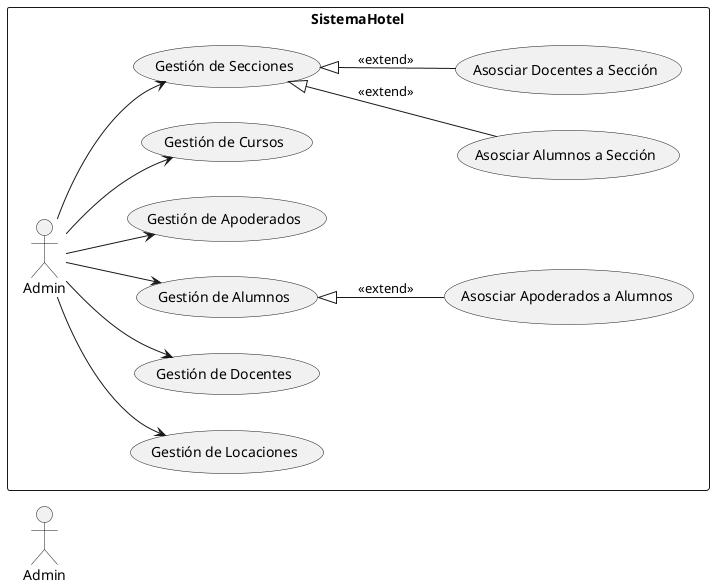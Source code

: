 @startuml

left to right direction  

actor Administrador as "Admin"       

rectangle SistemaHotel {         
  (Gestión de Locaciones) as UC1   
  (Gestión de Docentes) as UC2     
  (Gestión de Alumnos) as UC3
  (Gestión de Apoderados) as UC4
  (Asosciar Apoderados a Alumnos) as UC5
  (Gestión de Cursos) as UC6
  (Gestión de Secciones) as UC7
  (Asosciar Alumnos a Sección) as UC8
  (Asosciar Docentes a Sección) as UC9

  Admin --> UC1
  Admin --> UC2
  Admin --> UC3
  Admin --> UC4
  UC3 <|-- UC5 : <<extend>>
  
  Admin --> UC6
  Admin --> UC7
  UC7 <|-- UC8 : <<extend>>
  UC7 <|-- UC9 : <<extend>>
}

@enduml